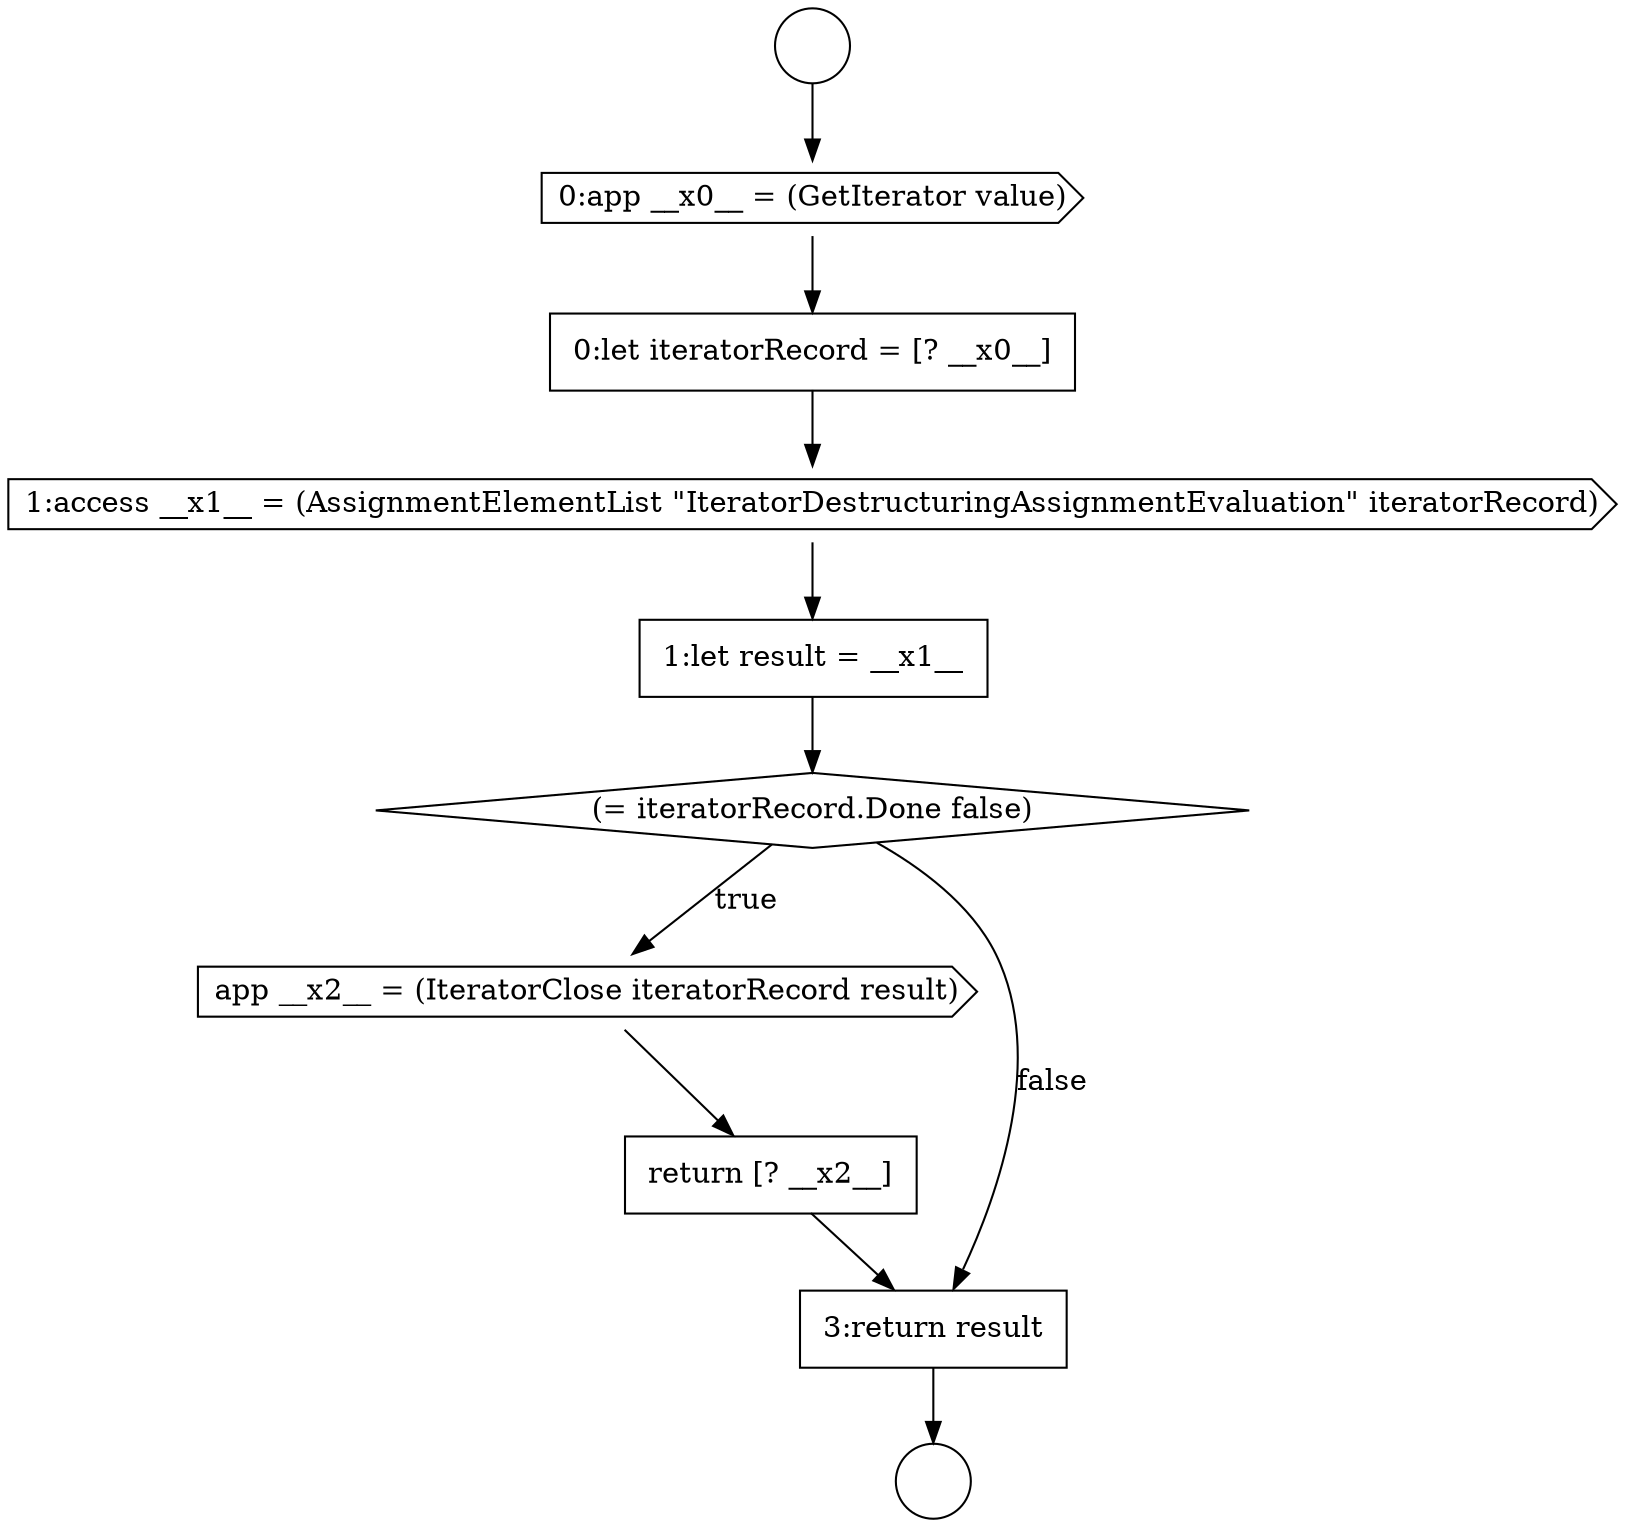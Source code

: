 digraph {
  node5173 [shape=cds, label=<<font color="black">0:app __x0__ = (GetIterator value)</font>> color="black" fillcolor="white" style=filled]
  node5178 [shape=cds, label=<<font color="black">app __x2__ = (IteratorClose iteratorRecord result)</font>> color="black" fillcolor="white" style=filled]
  node5174 [shape=none, margin=0, label=<<font color="black">
    <table border="0" cellborder="1" cellspacing="0" cellpadding="10">
      <tr><td align="left">0:let iteratorRecord = [? __x0__]</td></tr>
    </table>
  </font>> color="black" fillcolor="white" style=filled]
  node5177 [shape=diamond, label=<<font color="black">(= iteratorRecord.Done false)</font>> color="black" fillcolor="white" style=filled]
  node5171 [shape=circle label=" " color="black" fillcolor="white" style=filled]
  node5179 [shape=none, margin=0, label=<<font color="black">
    <table border="0" cellborder="1" cellspacing="0" cellpadding="10">
      <tr><td align="left">return [? __x2__]</td></tr>
    </table>
  </font>> color="black" fillcolor="white" style=filled]
  node5176 [shape=none, margin=0, label=<<font color="black">
    <table border="0" cellborder="1" cellspacing="0" cellpadding="10">
      <tr><td align="left">1:let result = __x1__</td></tr>
    </table>
  </font>> color="black" fillcolor="white" style=filled]
  node5172 [shape=circle label=" " color="black" fillcolor="white" style=filled]
  node5175 [shape=cds, label=<<font color="black">1:access __x1__ = (AssignmentElementList &quot;IteratorDestructuringAssignmentEvaluation&quot; iteratorRecord)</font>> color="black" fillcolor="white" style=filled]
  node5180 [shape=none, margin=0, label=<<font color="black">
    <table border="0" cellborder="1" cellspacing="0" cellpadding="10">
      <tr><td align="left">3:return result</td></tr>
    </table>
  </font>> color="black" fillcolor="white" style=filled]
  node5177 -> node5178 [label=<<font color="black">true</font>> color="black"]
  node5177 -> node5180 [label=<<font color="black">false</font>> color="black"]
  node5179 -> node5180 [ color="black"]
  node5173 -> node5174 [ color="black"]
  node5178 -> node5179 [ color="black"]
  node5171 -> node5173 [ color="black"]
  node5175 -> node5176 [ color="black"]
  node5176 -> node5177 [ color="black"]
  node5180 -> node5172 [ color="black"]
  node5174 -> node5175 [ color="black"]
}
